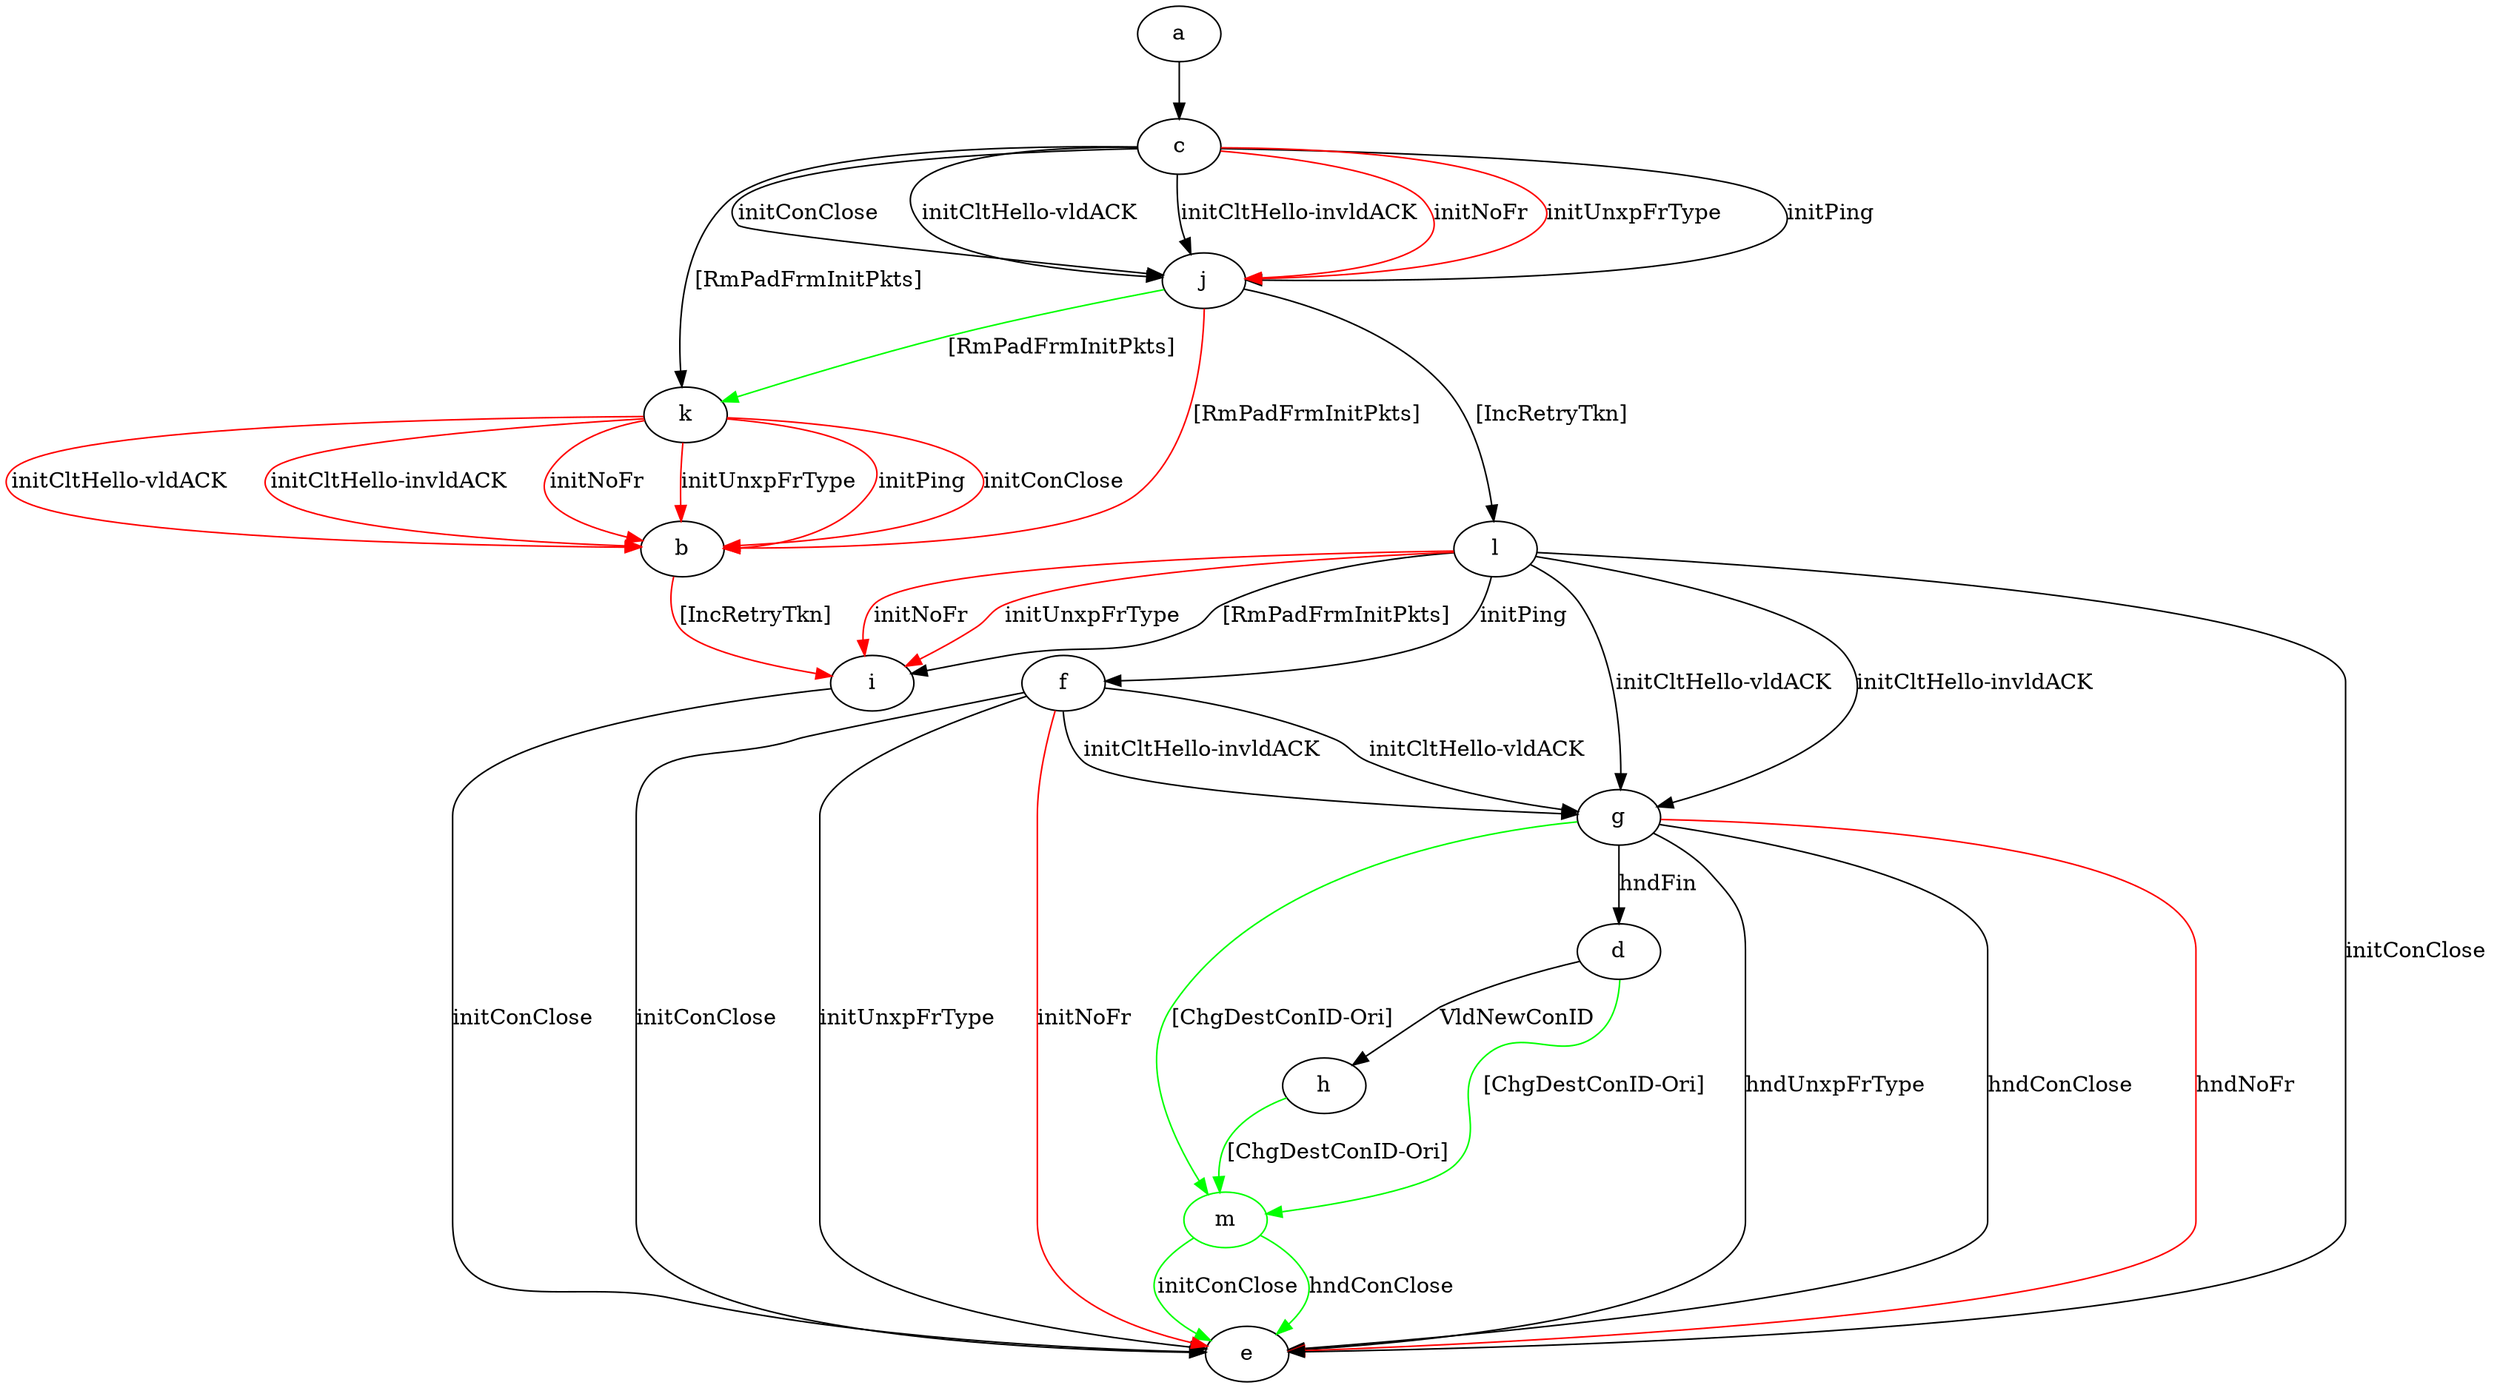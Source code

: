 digraph "" {
	a -> c	[key=0];
	b -> i	[key=0,
		color=red,
		label="[IncRetryTkn] "];
	c -> j	[key=0,
		label="initPing "];
	c -> j	[key=1,
		label="initConClose "];
	c -> j	[key=2,
		label="initCltHello-vldACK "];
	c -> j	[key=3,
		label="initCltHello-invldACK "];
	c -> j	[key=4,
		color=red,
		label="initNoFr "];
	c -> j	[key=5,
		color=red,
		label="initUnxpFrType "];
	c -> k	[key=0,
		label="[RmPadFrmInitPkts] "];
	d -> h	[key=0,
		label="VldNewConID "];
	m	[color=green];
	d -> m	[key=0,
		color=green,
		label="[ChgDestConID-Ori] "];
	f -> e	[key=0,
		label="initConClose "];
	f -> e	[key=1,
		label="initUnxpFrType "];
	f -> e	[key=2,
		color=red,
		label="initNoFr "];
	f -> g	[key=0,
		label="initCltHello-vldACK "];
	f -> g	[key=1,
		label="initCltHello-invldACK "];
	g -> d	[key=0,
		label="hndFin "];
	g -> e	[key=0,
		label="hndUnxpFrType "];
	g -> e	[key=1,
		label="hndConClose "];
	g -> e	[key=2,
		color=red,
		label="hndNoFr "];
	g -> m	[key=0,
		color=green,
		label="[ChgDestConID-Ori] "];
	h -> m	[key=0,
		color=green,
		label="[ChgDestConID-Ori] "];
	i -> e	[key=0,
		label="initConClose "];
	j -> b	[key=0,
		color=red,
		label="[RmPadFrmInitPkts] "];
	j -> k	[key=0,
		color=green,
		label="[RmPadFrmInitPkts] "];
	j -> l	[key=0,
		label="[IncRetryTkn] "];
	k -> b	[key=0,
		color=red,
		label="initPing "];
	k -> b	[key=1,
		color=red,
		label="initConClose "];
	k -> b	[key=2,
		color=red,
		label="initCltHello-vldACK "];
	k -> b	[key=3,
		color=red,
		label="initCltHello-invldACK "];
	k -> b	[key=4,
		color=red,
		label="initNoFr "];
	k -> b	[key=5,
		color=red,
		label="initUnxpFrType "];
	l -> e	[key=0,
		label="initConClose "];
	l -> f	[key=0,
		label="initPing "];
	l -> g	[key=0,
		label="initCltHello-vldACK "];
	l -> g	[key=1,
		label="initCltHello-invldACK "];
	l -> i	[key=0,
		label="[RmPadFrmInitPkts] "];
	l -> i	[key=1,
		color=red,
		label="initNoFr "];
	l -> i	[key=2,
		color=red,
		label="initUnxpFrType "];
	m -> e	[key=0,
		color=green,
		label="initConClose "];
	m -> e	[key=1,
		color=green,
		label="hndConClose "];
}
